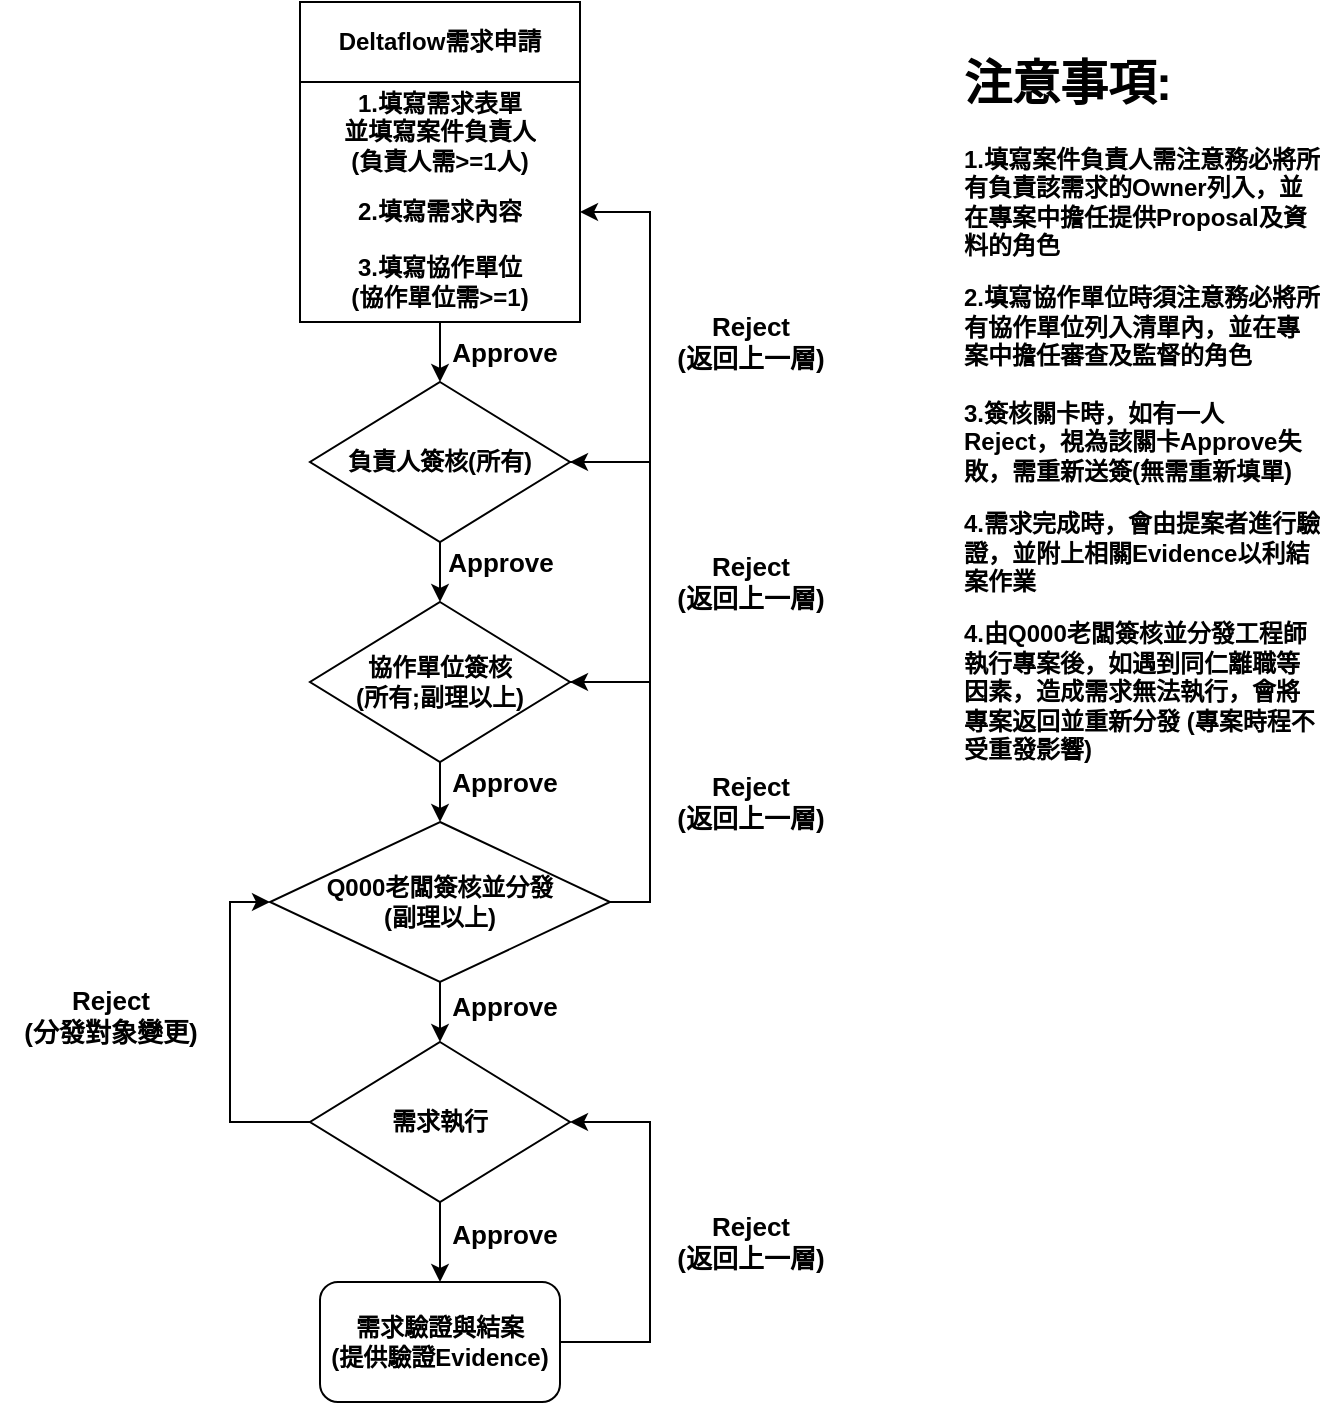 <mxfile version="24.7.17">
  <diagram name="Page-1" id="74e2e168-ea6b-b213-b513-2b3c1d86103e">
    <mxGraphModel dx="1002" dy="627" grid="1" gridSize="10" guides="1" tooltips="1" connect="1" arrows="1" fold="1" page="1" pageScale="1" pageWidth="1100" pageHeight="850" background="none" math="0" shadow="0">
      <root>
        <mxCell id="0" />
        <mxCell id="1" parent="0" />
        <mxCell id="9pPh57trMKF2vFBdPvX8-41" style="edgeStyle=orthogonalEdgeStyle;rounded=0;orthogonalLoop=1;jettySize=auto;html=1;exitX=0.5;exitY=1;exitDx=0;exitDy=0;entryX=0.5;entryY=0;entryDx=0;entryDy=0;" edge="1" parent="1" source="9pPh57trMKF2vFBdPvX8-12" target="9pPh57trMKF2vFBdPvX8-17">
          <mxGeometry relative="1" as="geometry" />
        </mxCell>
        <mxCell id="9pPh57trMKF2vFBdPvX8-49" style="edgeStyle=orthogonalEdgeStyle;rounded=0;orthogonalLoop=1;jettySize=auto;html=1;exitX=1;exitY=0.5;exitDx=0;exitDy=0;entryX=1;entryY=0.5;entryDx=0;entryDy=0;" edge="1" parent="1" source="9pPh57trMKF2vFBdPvX8-12" target="9pPh57trMKF2vFBdPvX8-37">
          <mxGeometry relative="1" as="geometry">
            <Array as="points">
              <mxPoint x="545" y="260" />
              <mxPoint x="545" y="135" />
            </Array>
          </mxGeometry>
        </mxCell>
        <mxCell id="9pPh57trMKF2vFBdPvX8-12" value="負責人簽核(所有)" style="rhombus;whiteSpace=wrap;html=1;fontStyle=1" vertex="1" parent="1">
          <mxGeometry x="375" y="220" width="130" height="80" as="geometry" />
        </mxCell>
        <mxCell id="9pPh57trMKF2vFBdPvX8-42" style="edgeStyle=orthogonalEdgeStyle;rounded=0;orthogonalLoop=1;jettySize=auto;html=1;exitX=0.5;exitY=1;exitDx=0;exitDy=0;entryX=0.5;entryY=0;entryDx=0;entryDy=0;" edge="1" parent="1" source="9pPh57trMKF2vFBdPvX8-17" target="9pPh57trMKF2vFBdPvX8-20">
          <mxGeometry relative="1" as="geometry" />
        </mxCell>
        <mxCell id="9pPh57trMKF2vFBdPvX8-45" style="edgeStyle=orthogonalEdgeStyle;rounded=0;orthogonalLoop=1;jettySize=auto;html=1;exitX=1;exitY=0.5;exitDx=0;exitDy=0;entryX=1;entryY=0.5;entryDx=0;entryDy=0;" edge="1" parent="1" source="9pPh57trMKF2vFBdPvX8-17" target="9pPh57trMKF2vFBdPvX8-12">
          <mxGeometry relative="1" as="geometry">
            <Array as="points">
              <mxPoint x="545" y="370" />
              <mxPoint x="545" y="260" />
            </Array>
          </mxGeometry>
        </mxCell>
        <mxCell id="9pPh57trMKF2vFBdPvX8-17" value="協作單位簽核&lt;br&gt;(所有;副理以上)" style="rhombus;whiteSpace=wrap;html=1;fontStyle=1" vertex="1" parent="1">
          <mxGeometry x="375" y="330" width="130" height="80" as="geometry" />
        </mxCell>
        <mxCell id="9pPh57trMKF2vFBdPvX8-44" style="edgeStyle=orthogonalEdgeStyle;rounded=0;orthogonalLoop=1;jettySize=auto;html=1;exitX=1;exitY=0.5;exitDx=0;exitDy=0;entryX=1;entryY=0.5;entryDx=0;entryDy=0;" edge="1" parent="1" source="9pPh57trMKF2vFBdPvX8-20" target="9pPh57trMKF2vFBdPvX8-17">
          <mxGeometry relative="1" as="geometry">
            <Array as="points">
              <mxPoint x="545" y="480" />
              <mxPoint x="545" y="370" />
            </Array>
          </mxGeometry>
        </mxCell>
        <mxCell id="9pPh57trMKF2vFBdPvX8-56" style="edgeStyle=orthogonalEdgeStyle;rounded=0;orthogonalLoop=1;jettySize=auto;html=1;exitX=0.5;exitY=1;exitDx=0;exitDy=0;entryX=0.5;entryY=0;entryDx=0;entryDy=0;" edge="1" parent="1" source="9pPh57trMKF2vFBdPvX8-20" target="9pPh57trMKF2vFBdPvX8-55">
          <mxGeometry relative="1" as="geometry" />
        </mxCell>
        <mxCell id="9pPh57trMKF2vFBdPvX8-20" value="Q000老闆簽核並分發&lt;br&gt;(副理以上)" style="rhombus;whiteSpace=wrap;html=1;fontStyle=1" vertex="1" parent="1">
          <mxGeometry x="355" y="440" width="170" height="80" as="geometry" />
        </mxCell>
        <mxCell id="9pPh57trMKF2vFBdPvX8-40" style="edgeStyle=orthogonalEdgeStyle;rounded=0;orthogonalLoop=1;jettySize=auto;html=1;entryX=0.5;entryY=0;entryDx=0;entryDy=0;" edge="1" parent="1" source="9pPh57trMKF2vFBdPvX8-35" target="9pPh57trMKF2vFBdPvX8-12">
          <mxGeometry relative="1" as="geometry" />
        </mxCell>
        <mxCell id="9pPh57trMKF2vFBdPvX8-35" value="&lt;span style=&quot;font-weight: 700;&quot;&gt;Deltaflow需求申請&lt;/span&gt;" style="swimlane;fontStyle=0;childLayout=stackLayout;horizontal=1;startSize=40;horizontalStack=0;resizeParent=1;resizeParentMax=0;resizeLast=0;collapsible=1;marginBottom=0;whiteSpace=wrap;html=1;" vertex="1" parent="1">
          <mxGeometry x="370" y="30" width="140" height="160" as="geometry">
            <mxRectangle x="425" y="60" width="140" height="40" as="alternateBounds" />
          </mxGeometry>
        </mxCell>
        <mxCell id="9pPh57trMKF2vFBdPvX8-36" value="&lt;span style=&quot;font-weight: 700;&quot;&gt;1.填寫需求表單&lt;/span&gt;&lt;div style=&quot;font-weight: 700;&quot;&gt;並填寫案件負責人&lt;br&gt;&lt;span style=&quot;background-color: initial;&quot;&gt;(負責人需&amp;gt;=1人)&lt;/span&gt;&lt;/div&gt;" style="text;strokeColor=none;fillColor=none;align=center;verticalAlign=middle;spacingLeft=4;spacingRight=4;overflow=hidden;points=[[0,0.5],[1,0.5]];portConstraint=eastwest;rotatable=0;whiteSpace=wrap;html=1;" vertex="1" parent="9pPh57trMKF2vFBdPvX8-35">
          <mxGeometry y="40" width="140" height="50" as="geometry" />
        </mxCell>
        <mxCell id="9pPh57trMKF2vFBdPvX8-37" value="&lt;span style=&quot;font-weight: 700;&quot;&gt;2.填寫需求內容&lt;/span&gt;" style="text;strokeColor=none;fillColor=none;align=center;verticalAlign=middle;spacingLeft=4;spacingRight=4;overflow=hidden;points=[[0,0.5],[1,0.5]];portConstraint=eastwest;rotatable=0;whiteSpace=wrap;html=1;" vertex="1" parent="9pPh57trMKF2vFBdPvX8-35">
          <mxGeometry y="90" width="140" height="30" as="geometry" />
        </mxCell>
        <mxCell id="9pPh57trMKF2vFBdPvX8-38" value="&lt;span style=&quot;font-weight: 700;&quot;&gt;3.填寫協作單位&lt;br&gt;(協作單位需&amp;gt;=1)&lt;/span&gt;" style="text;strokeColor=none;fillColor=none;align=center;verticalAlign=middle;spacingLeft=4;spacingRight=4;overflow=hidden;points=[[0,0.5],[1,0.5]];portConstraint=eastwest;rotatable=0;whiteSpace=wrap;html=1;" vertex="1" parent="9pPh57trMKF2vFBdPvX8-35">
          <mxGeometry y="120" width="140" height="40" as="geometry" />
        </mxCell>
        <mxCell id="9pPh57trMKF2vFBdPvX8-47" value="&lt;font style=&quot;font-size: 13px;&quot;&gt;&lt;b&gt;Reject&lt;/b&gt;&lt;/font&gt;&lt;div&gt;&lt;font style=&quot;font-size: 13px;&quot;&gt;&lt;b&gt;(返回上一層)&lt;/b&gt;&lt;/font&gt;&lt;/div&gt;" style="text;html=1;align=center;verticalAlign=middle;resizable=0;points=[];autosize=1;strokeColor=none;fillColor=none;" vertex="1" parent="1">
          <mxGeometry x="545" y="180" width="100" height="40" as="geometry" />
        </mxCell>
        <mxCell id="9pPh57trMKF2vFBdPvX8-50" value="&lt;font style=&quot;font-size: 13px;&quot;&gt;&lt;b&gt;Reject&lt;/b&gt;&lt;/font&gt;&lt;div&gt;&lt;font style=&quot;font-size: 13px;&quot;&gt;&lt;b&gt;(返回上一層)&lt;/b&gt;&lt;/font&gt;&lt;/div&gt;" style="text;html=1;align=center;verticalAlign=middle;resizable=0;points=[];autosize=1;strokeColor=none;fillColor=none;" vertex="1" parent="1">
          <mxGeometry x="545" y="300" width="100" height="40" as="geometry" />
        </mxCell>
        <mxCell id="9pPh57trMKF2vFBdPvX8-51" value="&lt;font style=&quot;font-size: 13px;&quot;&gt;&lt;b&gt;Reject&lt;/b&gt;&lt;/font&gt;&lt;div&gt;&lt;font style=&quot;font-size: 13px;&quot;&gt;&lt;b&gt;(返回上一層)&lt;/b&gt;&lt;/font&gt;&lt;/div&gt;" style="text;html=1;align=center;verticalAlign=middle;resizable=0;points=[];autosize=1;strokeColor=none;fillColor=none;" vertex="1" parent="1">
          <mxGeometry x="545" y="410" width="100" height="40" as="geometry" />
        </mxCell>
        <mxCell id="9pPh57trMKF2vFBdPvX8-52" value="&lt;span style=&quot;font-size: 13px;&quot;&gt;&lt;b&gt;Approve&lt;/b&gt;&lt;/span&gt;" style="text;html=1;align=center;verticalAlign=middle;resizable=0;points=[];autosize=1;strokeColor=none;fillColor=none;" vertex="1" parent="1">
          <mxGeometry x="430" y="295" width="80" height="30" as="geometry" />
        </mxCell>
        <mxCell id="9pPh57trMKF2vFBdPvX8-53" value="&lt;span style=&quot;font-size: 13px;&quot;&gt;&lt;b&gt;Approve&lt;/b&gt;&lt;/span&gt;" style="text;html=1;align=center;verticalAlign=middle;resizable=0;points=[];autosize=1;strokeColor=none;fillColor=none;" vertex="1" parent="1">
          <mxGeometry x="432" y="405" width="80" height="30" as="geometry" />
        </mxCell>
        <mxCell id="9pPh57trMKF2vFBdPvX8-54" value="&lt;span style=&quot;font-size: 13px;&quot;&gt;&lt;b&gt;Approve&lt;/b&gt;&lt;/span&gt;" style="text;html=1;align=center;verticalAlign=middle;resizable=0;points=[];autosize=1;strokeColor=none;fillColor=none;" vertex="1" parent="1">
          <mxGeometry x="432" y="190" width="80" height="30" as="geometry" />
        </mxCell>
        <mxCell id="9pPh57trMKF2vFBdPvX8-62" style="edgeStyle=orthogonalEdgeStyle;rounded=0;orthogonalLoop=1;jettySize=auto;html=1;exitX=0;exitY=0.5;exitDx=0;exitDy=0;entryX=0;entryY=0.5;entryDx=0;entryDy=0;" edge="1" parent="1" source="9pPh57trMKF2vFBdPvX8-55" target="9pPh57trMKF2vFBdPvX8-20">
          <mxGeometry relative="1" as="geometry" />
        </mxCell>
        <mxCell id="9pPh57trMKF2vFBdPvX8-76" style="edgeStyle=orthogonalEdgeStyle;rounded=0;orthogonalLoop=1;jettySize=auto;html=1;exitX=0.5;exitY=1;exitDx=0;exitDy=0;entryX=0.5;entryY=0;entryDx=0;entryDy=0;" edge="1" parent="1" source="9pPh57trMKF2vFBdPvX8-55" target="9pPh57trMKF2vFBdPvX8-75">
          <mxGeometry relative="1" as="geometry" />
        </mxCell>
        <mxCell id="9pPh57trMKF2vFBdPvX8-55" value="需求執行" style="rhombus;whiteSpace=wrap;html=1;fontStyle=1" vertex="1" parent="1">
          <mxGeometry x="375" y="550" width="130" height="80" as="geometry" />
        </mxCell>
        <mxCell id="9pPh57trMKF2vFBdPvX8-59" value="&lt;span style=&quot;font-size: 13px;&quot;&gt;&lt;b&gt;Approve&lt;/b&gt;&lt;/span&gt;" style="text;html=1;align=center;verticalAlign=middle;resizable=0;points=[];autosize=1;strokeColor=none;fillColor=none;" vertex="1" parent="1">
          <mxGeometry x="432" y="517" width="80" height="30" as="geometry" />
        </mxCell>
        <mxCell id="9pPh57trMKF2vFBdPvX8-63" value="&lt;span style=&quot;font-size: 13px;&quot;&gt;&lt;b&gt;Reject&lt;br&gt;(分發對象變更)&lt;/b&gt;&lt;/span&gt;" style="text;html=1;align=center;verticalAlign=middle;resizable=0;points=[];autosize=1;strokeColor=none;fillColor=none;" vertex="1" parent="1">
          <mxGeometry x="220" y="517" width="110" height="40" as="geometry" />
        </mxCell>
        <mxCell id="9pPh57trMKF2vFBdPvX8-68" value="&lt;font style=&quot;font-size: 13px;&quot;&gt;&lt;b&gt;Reject&lt;/b&gt;&lt;/font&gt;&lt;div&gt;&lt;font style=&quot;font-size: 13px;&quot;&gt;&lt;b&gt;(返回上一層)&lt;/b&gt;&lt;/font&gt;&lt;/div&gt;" style="text;html=1;align=center;verticalAlign=middle;resizable=0;points=[];autosize=1;strokeColor=none;fillColor=none;" vertex="1" parent="1">
          <mxGeometry x="545" y="630" width="100" height="40" as="geometry" />
        </mxCell>
        <mxCell id="9pPh57trMKF2vFBdPvX8-77" style="edgeStyle=orthogonalEdgeStyle;rounded=0;orthogonalLoop=1;jettySize=auto;html=1;exitX=1;exitY=0.5;exitDx=0;exitDy=0;entryX=1;entryY=0.5;entryDx=0;entryDy=0;" edge="1" parent="1" source="9pPh57trMKF2vFBdPvX8-75" target="9pPh57trMKF2vFBdPvX8-55">
          <mxGeometry relative="1" as="geometry">
            <Array as="points">
              <mxPoint x="545" y="700" />
              <mxPoint x="545" y="590" />
            </Array>
          </mxGeometry>
        </mxCell>
        <mxCell id="9pPh57trMKF2vFBdPvX8-75" value="需求驗證與結案&lt;div&gt;(提供驗證Evidence)&lt;/div&gt;" style="rounded=1;whiteSpace=wrap;html=1;fontStyle=1" vertex="1" parent="1">
          <mxGeometry x="380" y="670" width="120" height="60" as="geometry" />
        </mxCell>
        <mxCell id="9pPh57trMKF2vFBdPvX8-78" value="&lt;span style=&quot;font-size: 13px;&quot;&gt;&lt;b&gt;Approve&lt;/b&gt;&lt;/span&gt;" style="text;html=1;align=center;verticalAlign=middle;resizable=0;points=[];autosize=1;strokeColor=none;fillColor=none;" vertex="1" parent="1">
          <mxGeometry x="432" y="631" width="80" height="30" as="geometry" />
        </mxCell>
        <mxCell id="9pPh57trMKF2vFBdPvX8-79" value="&lt;h1 style=&quot;margin-top: 0px;&quot;&gt;注意事項:&lt;/h1&gt;&lt;p&gt;&lt;span&gt;1.填寫案件負責人需注意務必將所有負責該需求的Owner列入，並在專案中擔任提供Proposal及資料的角色&lt;/span&gt;&lt;/p&gt;&lt;p&gt;&lt;span&gt;2.填寫協作單位時須注意務必將所有協作單位列入清單內，並在專案中擔任審查及監督的角色&lt;br&gt;&lt;br&gt;3.簽核關卡時，如有一人Reject，視為該關卡Approve失敗，需重新送簽(無需重新填單)&lt;/span&gt;&lt;/p&gt;&lt;p&gt;&lt;span&gt;4.需求完成時，會由提案者進行驗證，並附上相關Evidence以利結案作業&lt;/span&gt;&lt;/p&gt;&lt;p&gt;&lt;span&gt;4.由Q000老闆簽核並分發工程師執行專案後，如遇到同仁離職等因素，造成需求無法執行，會將專案返回並重新分發 (專案時程不受重發影響)&lt;/span&gt;&lt;/p&gt;&lt;p&gt;&lt;br&gt;&lt;/p&gt;&lt;p&gt;&lt;br&gt;&lt;/p&gt;" style="text;html=1;whiteSpace=wrap;overflow=hidden;rounded=0;fontStyle=1" vertex="1" parent="1">
          <mxGeometry x="700" y="50" width="180" height="410" as="geometry" />
        </mxCell>
      </root>
    </mxGraphModel>
  </diagram>
</mxfile>
